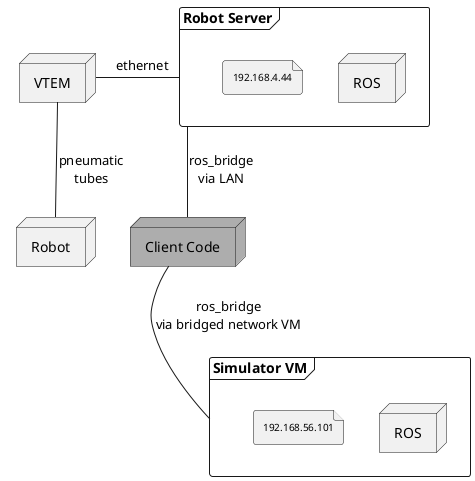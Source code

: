@startuml
skinparam monochrome true

node "Robot" as robot
node "VTEM" as vtem
frame "Robot Server" as rs {
  node "ROS" as ros
  file "<size:10>192.168.4.44" as rs_ip
}

frame "Simulator VM" as vm {
  node "ROS" as rosvm
  file "<size:10>192.168.56.101" as vm_ip
}


node "Client Code" as client #orange

rs -down- client: ros_bridge\nvia LAN
client -down- vm: ros_bridge\nvia bridged network VM
robot -up- vtem: pneumatic\ntubes
vtem - rs: ethernet

rs -[hidden]down- vm
@enduml